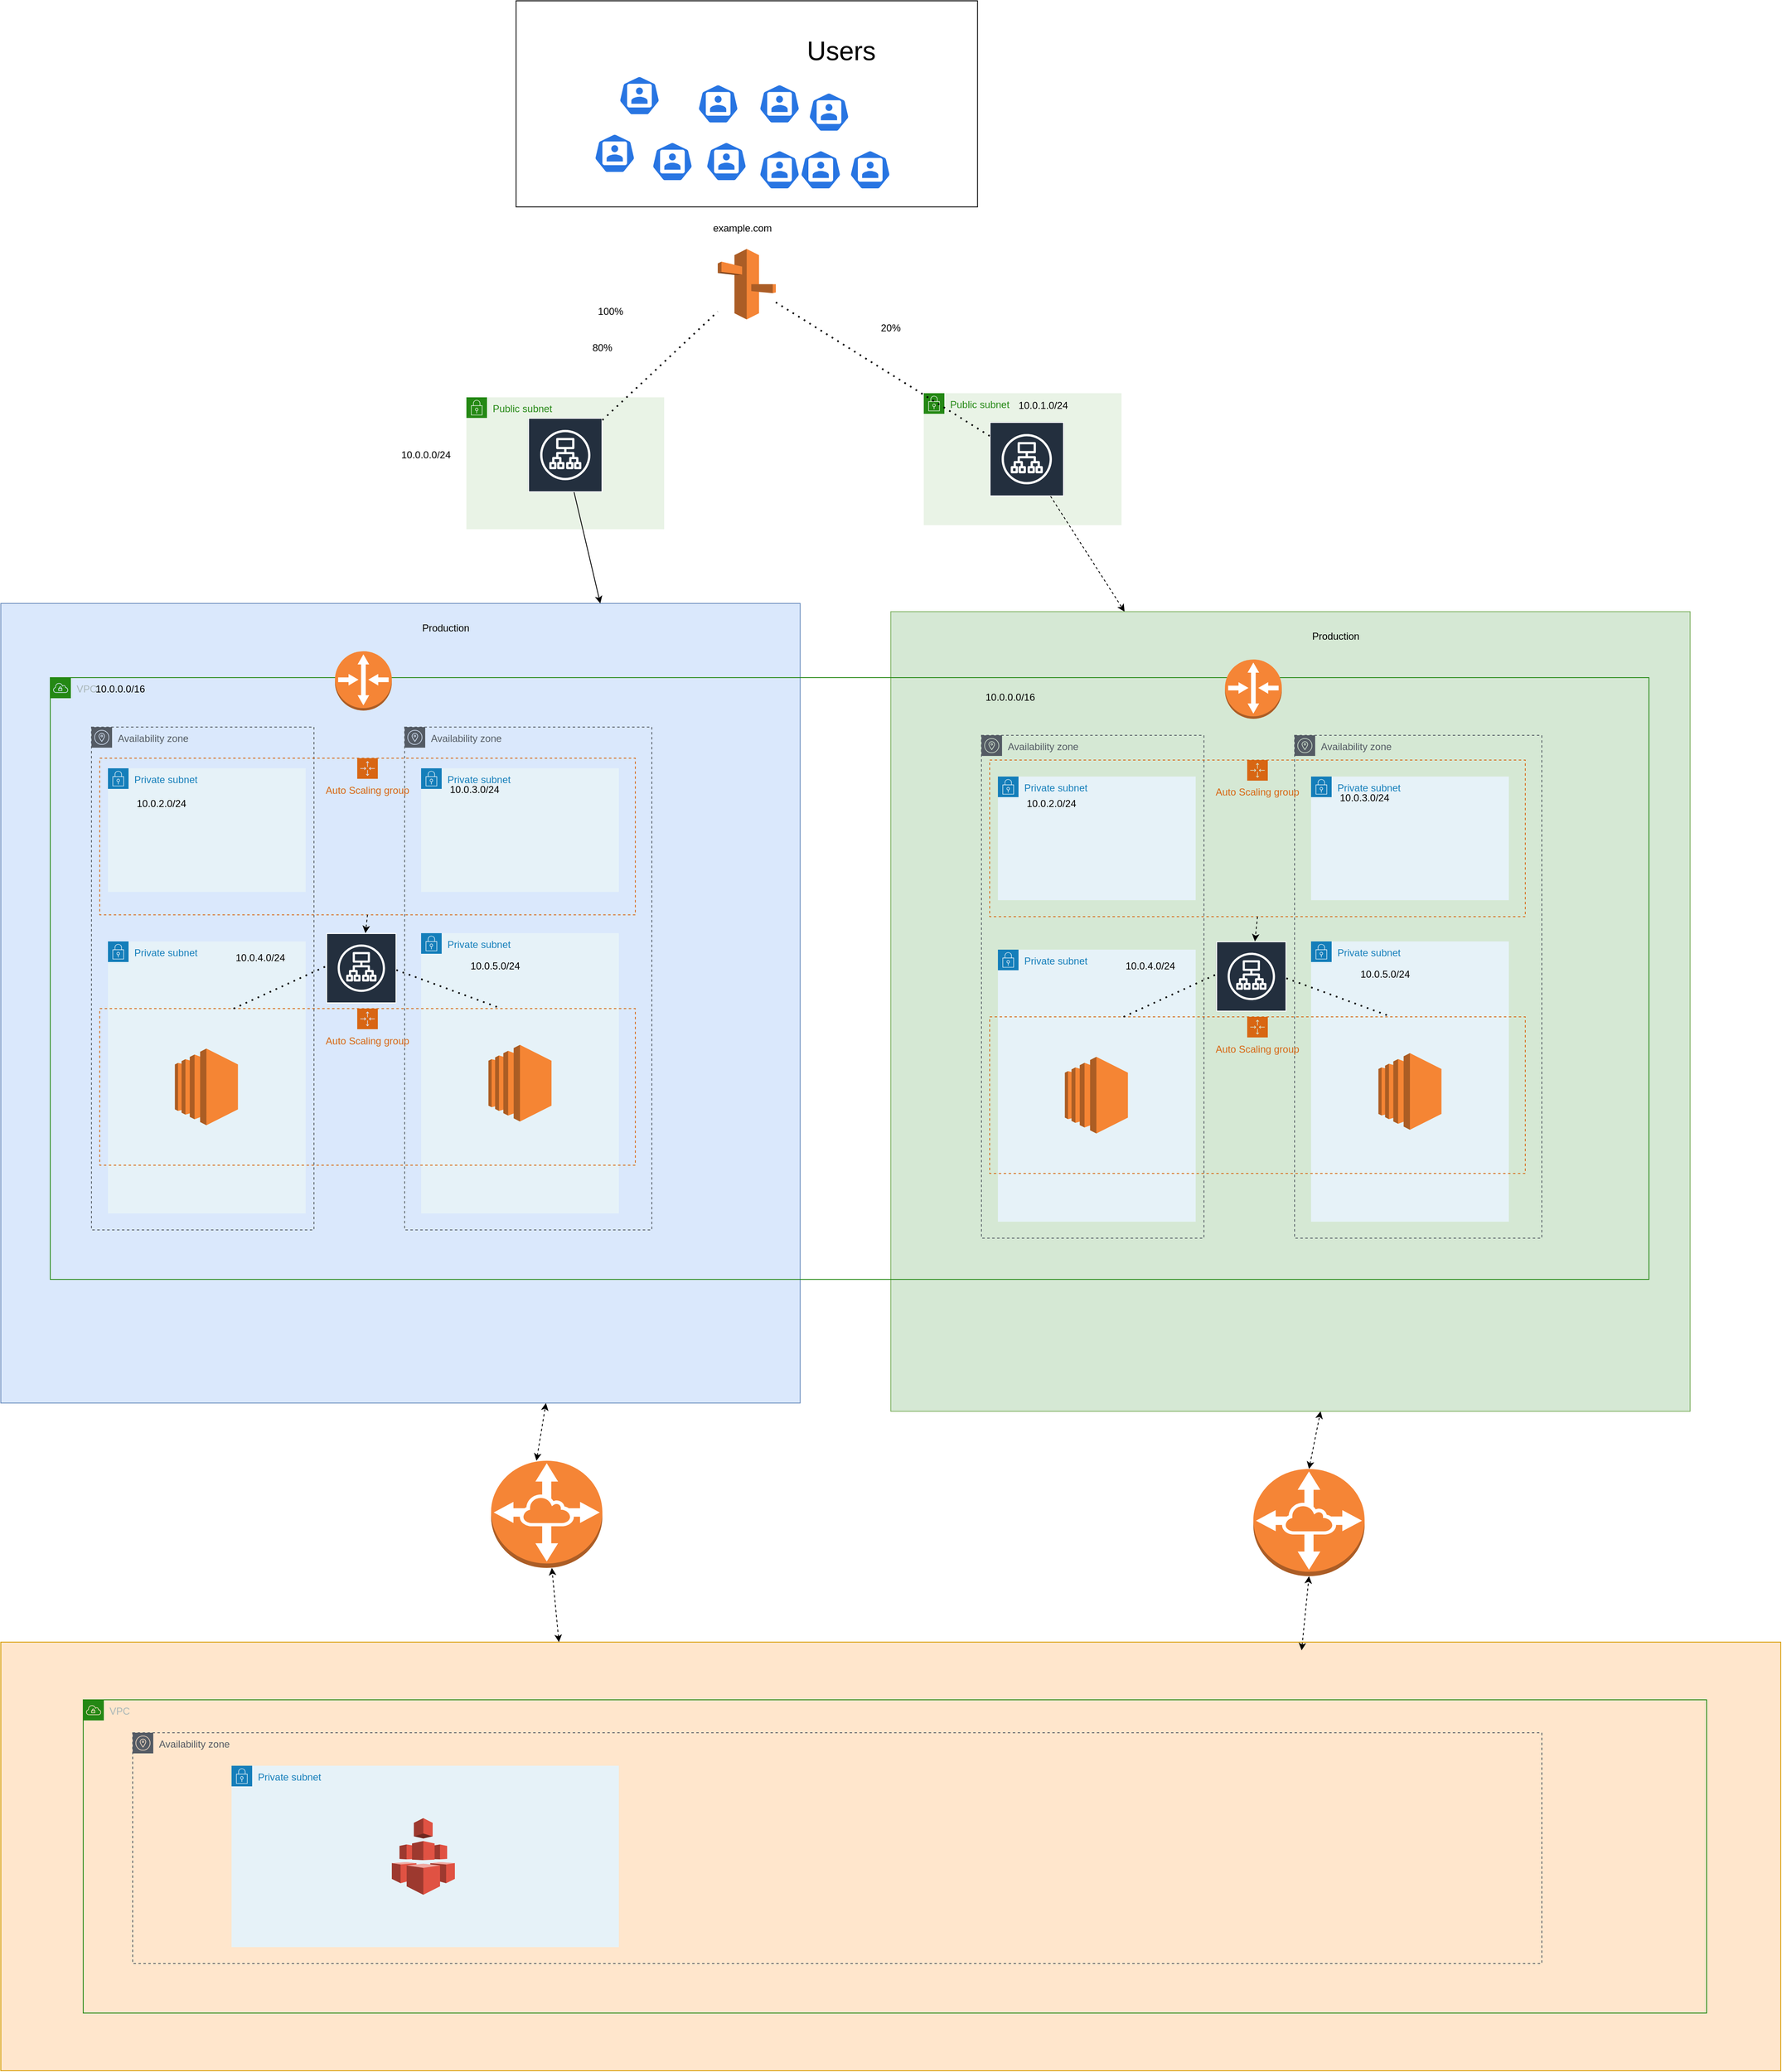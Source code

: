 <mxfile version="14.4.3" type="device"><diagram id="Z8SCexbksAZuABoJxdtG" name="Page-1"><mxGraphModel dx="1240" dy="1843" grid="1" gridSize="10" guides="1" tooltips="1" connect="1" arrows="1" fold="1" page="1" pageScale="1" pageWidth="1920" pageHeight="1200" math="0" shadow="0"><root><mxCell id="0"/><mxCell id="1" parent="0"/><mxCell id="gH6h1dMyY2FRh0_jmEEg-1" value="" style="rounded=0;whiteSpace=wrap;html=1;" vertex="1" parent="1"><mxGeometry x="665.25" y="-261" width="560" height="250" as="geometry"/></mxCell><mxCell id="deZFgcy77zPgQyefmTQP-52" value="Public subnet" style="points=[[0,0],[0.25,0],[0.5,0],[0.75,0],[1,0],[1,0.25],[1,0.5],[1,0.75],[1,1],[0.75,1],[0.5,1],[0.25,1],[0,1],[0,0.75],[0,0.5],[0,0.25]];outlineConnect=0;gradientColor=none;html=1;whiteSpace=wrap;fontSize=12;fontStyle=0;shape=mxgraph.aws4.group;grIcon=mxgraph.aws4.group_security_group;grStroke=0;strokeColor=#248814;fillColor=#E9F3E6;verticalAlign=top;align=left;spacingLeft=30;fontColor=#248814;dashed=0;" parent="1" vertex="1"><mxGeometry x="1160" y="215" width="240" height="160" as="geometry"/></mxCell><mxCell id="deZFgcy77zPgQyefmTQP-51" value="Public subnet" style="points=[[0,0],[0.25,0],[0.5,0],[0.75,0],[1,0],[1,0.25],[1,0.5],[1,0.75],[1,1],[0.75,1],[0.5,1],[0.25,1],[0,1],[0,0.75],[0,0.5],[0,0.25]];outlineConnect=0;gradientColor=none;html=1;whiteSpace=wrap;fontSize=12;fontStyle=0;shape=mxgraph.aws4.group;grIcon=mxgraph.aws4.group_security_group;grStroke=0;strokeColor=#248814;fillColor=#E9F3E6;verticalAlign=top;align=left;spacingLeft=30;fontColor=#248814;dashed=0;" parent="1" vertex="1"><mxGeometry x="605" y="220" width="240" height="160" as="geometry"/></mxCell><mxCell id="deZFgcy77zPgQyefmTQP-1" value="" style="whiteSpace=wrap;html=1;aspect=fixed;fillColor=#dae8fc;strokeColor=#6c8ebf;" parent="1" vertex="1"><mxGeometry x="40" y="470" width="970" height="970" as="geometry"/></mxCell><mxCell id="deZFgcy77zPgQyefmTQP-3" value="Production" style="text;html=1;strokeColor=none;fillColor=none;align=center;verticalAlign=middle;whiteSpace=wrap;rounded=0;" parent="1" vertex="1"><mxGeometry x="540" y="490" width="80" height="20" as="geometry"/></mxCell><mxCell id="deZFgcy77zPgQyefmTQP-5" value="" style="outlineConnect=0;fontColor=#232F3E;gradientColor=none;strokeColor=#ffffff;fillColor=#232F3E;dashed=0;verticalLabelPosition=middle;verticalAlign=bottom;align=center;html=1;whiteSpace=wrap;fontSize=10;fontStyle=1;spacing=3;shape=mxgraph.aws4.productIcon;prIcon=mxgraph.aws4.application_load_balancer;" parent="1" vertex="1"><mxGeometry x="680" y="245" width="90" height="90" as="geometry"/></mxCell><mxCell id="deZFgcy77zPgQyefmTQP-6" value="" style="endArrow=classic;html=1;entryX=0.75;entryY=0;entryDx=0;entryDy=0;" parent="1" source="deZFgcy77zPgQyefmTQP-5" target="deZFgcy77zPgQyefmTQP-1" edge="1"><mxGeometry width="50" height="50" relative="1" as="geometry"><mxPoint x="840" y="470" as="sourcePoint"/><mxPoint x="890" y="420" as="targetPoint"/></mxGeometry></mxCell><mxCell id="deZFgcy77zPgQyefmTQP-26" value="" style="outlineConnect=0;fontColor=#232F3E;gradientColor=none;strokeColor=#ffffff;fillColor=#232F3E;dashed=0;verticalLabelPosition=middle;verticalAlign=bottom;align=center;html=1;whiteSpace=wrap;fontSize=10;fontStyle=1;spacing=3;shape=mxgraph.aws4.productIcon;prIcon=mxgraph.aws4.application_load_balancer;" parent="1" vertex="1"><mxGeometry x="1240" y="250" width="90" height="90" as="geometry"/></mxCell><mxCell id="deZFgcy77zPgQyefmTQP-28" value="" style="endArrow=classic;html=1;dashed=1;" parent="1" source="deZFgcy77zPgQyefmTQP-26" edge="1"><mxGeometry width="50" height="50" relative="1" as="geometry"><mxPoint x="1205" y="380" as="sourcePoint"/><mxPoint x="1403.731" y="480" as="targetPoint"/></mxGeometry></mxCell><mxCell id="deZFgcy77zPgQyefmTQP-30" value="" style="outlineConnect=0;dashed=0;verticalLabelPosition=bottom;verticalAlign=top;align=center;html=1;shape=mxgraph.aws3.route_53;fillColor=#F58536;gradientColor=none;" parent="1" vertex="1"><mxGeometry x="910" y="40" width="70.5" height="85.5" as="geometry"/></mxCell><mxCell id="deZFgcy77zPgQyefmTQP-31" value="" style="endArrow=none;dashed=1;html=1;dashPattern=1 3;strokeWidth=2;" parent="1" source="deZFgcy77zPgQyefmTQP-5" target="deZFgcy77zPgQyefmTQP-30" edge="1"><mxGeometry width="50" height="50" relative="1" as="geometry"><mxPoint x="710" y="260" as="sourcePoint"/><mxPoint x="760" y="210" as="targetPoint"/></mxGeometry></mxCell><mxCell id="deZFgcy77zPgQyefmTQP-32" value="" style="endArrow=none;dashed=1;html=1;dashPattern=1 3;strokeWidth=2;" parent="1" source="deZFgcy77zPgQyefmTQP-26" target="deZFgcy77zPgQyefmTQP-30" edge="1"><mxGeometry width="50" height="50" relative="1" as="geometry"><mxPoint x="980" y="240" as="sourcePoint"/><mxPoint x="1030" y="190" as="targetPoint"/></mxGeometry></mxCell><mxCell id="deZFgcy77zPgQyefmTQP-33" value="" style="html=1;dashed=0;whitespace=wrap;fillColor=#2875E2;strokeColor=#ffffff;points=[[0.005,0.63,0],[0.1,0.2,0],[0.9,0.2,0],[0.5,0,0],[0.995,0.63,0],[0.72,0.99,0],[0.5,1,0],[0.28,0.99,0]];shape=mxgraph.kubernetes.icon;prIcon=user" parent="1" vertex="1"><mxGeometry x="760" y="-100" width="50" height="48" as="geometry"/></mxCell><mxCell id="deZFgcy77zPgQyefmTQP-34" value="" style="html=1;dashed=0;whitespace=wrap;fillColor=#2875E2;strokeColor=#ffffff;points=[[0.005,0.63,0],[0.1,0.2,0],[0.9,0.2,0],[0.5,0,0],[0.995,0.63,0],[0.72,0.99,0],[0.5,1,0],[0.28,0.99,0]];shape=mxgraph.kubernetes.icon;prIcon=user" parent="1" vertex="1"><mxGeometry x="830" y="-90" width="50" height="48" as="geometry"/></mxCell><mxCell id="deZFgcy77zPgQyefmTQP-35" value="" style="html=1;dashed=0;whitespace=wrap;fillColor=#2875E2;strokeColor=#ffffff;points=[[0.005,0.63,0],[0.1,0.2,0],[0.9,0.2,0],[0.5,0,0],[0.995,0.63,0],[0.72,0.99,0],[0.5,1,0],[0.28,0.99,0]];shape=mxgraph.kubernetes.icon;prIcon=user" parent="1" vertex="1"><mxGeometry x="960" y="-80" width="50" height="48" as="geometry"/></mxCell><mxCell id="deZFgcy77zPgQyefmTQP-36" value="" style="html=1;dashed=0;whitespace=wrap;fillColor=#2875E2;strokeColor=#ffffff;points=[[0.005,0.63,0],[0.1,0.2,0],[0.9,0.2,0],[0.5,0,0],[0.995,0.63,0],[0.72,0.99,0],[0.5,1,0],[0.28,0.99,0]];shape=mxgraph.kubernetes.icon;prIcon=user" parent="1" vertex="1"><mxGeometry x="1070" y="-80" width="50" height="48" as="geometry"/></mxCell><mxCell id="deZFgcy77zPgQyefmTQP-37" value="" style="html=1;dashed=0;whitespace=wrap;fillColor=#2875E2;strokeColor=#ffffff;points=[[0.005,0.63,0],[0.1,0.2,0],[0.9,0.2,0],[0.5,0,0],[0.995,0.63,0],[0.72,0.99,0],[0.5,1,0],[0.28,0.99,0]];shape=mxgraph.kubernetes.icon;prIcon=user" parent="1" vertex="1"><mxGeometry x="790" y="-170" width="50" height="48" as="geometry"/></mxCell><mxCell id="deZFgcy77zPgQyefmTQP-38" value="" style="html=1;dashed=0;whitespace=wrap;fillColor=#2875E2;strokeColor=#ffffff;points=[[0.005,0.63,0],[0.1,0.2,0],[0.9,0.2,0],[0.5,0,0],[0.995,0.63,0],[0.72,0.99,0],[0.5,1,0],[0.28,0.99,0]];shape=mxgraph.kubernetes.icon;prIcon=user" parent="1" vertex="1"><mxGeometry x="895.5" y="-90" width="50" height="48" as="geometry"/></mxCell><mxCell id="deZFgcy77zPgQyefmTQP-39" value="" style="html=1;dashed=0;whitespace=wrap;fillColor=#2875E2;strokeColor=#ffffff;points=[[0.005,0.63,0],[0.1,0.2,0],[0.9,0.2,0],[0.5,0,0],[0.995,0.63,0],[0.72,0.99,0],[0.5,1,0],[0.28,0.99,0]];shape=mxgraph.kubernetes.icon;prIcon=user" parent="1" vertex="1"><mxGeometry x="885.5" y="-160" width="50" height="48" as="geometry"/></mxCell><mxCell id="deZFgcy77zPgQyefmTQP-40" value="" style="html=1;dashed=0;whitespace=wrap;fillColor=#2875E2;strokeColor=#ffffff;points=[[0.005,0.63,0],[0.1,0.2,0],[0.9,0.2,0],[0.5,0,0],[0.995,0.63,0],[0.72,0.99,0],[0.5,1,0],[0.28,0.99,0]];shape=mxgraph.kubernetes.icon;prIcon=user" parent="1" vertex="1"><mxGeometry x="960" y="-160" width="50" height="48" as="geometry"/></mxCell><mxCell id="deZFgcy77zPgQyefmTQP-41" value="" style="html=1;dashed=0;whitespace=wrap;fillColor=#2875E2;strokeColor=#ffffff;points=[[0.005,0.63,0],[0.1,0.2,0],[0.9,0.2,0],[0.5,0,0],[0.995,0.63,0],[0.72,0.99,0],[0.5,1,0],[0.28,0.99,0]];shape=mxgraph.kubernetes.icon;prIcon=user" parent="1" vertex="1"><mxGeometry x="1020" y="-150" width="50" height="48" as="geometry"/></mxCell><mxCell id="deZFgcy77zPgQyefmTQP-42" value="" style="html=1;dashed=0;whitespace=wrap;fillColor=#2875E2;strokeColor=#ffffff;points=[[0.005,0.63,0],[0.1,0.2,0],[0.9,0.2,0],[0.5,0,0],[0.995,0.63,0],[0.72,0.99,0],[0.5,1,0],[0.28,0.99,0]];shape=mxgraph.kubernetes.icon;prIcon=user" parent="1" vertex="1"><mxGeometry x="1010" y="-80" width="50" height="48" as="geometry"/></mxCell><mxCell id="deZFgcy77zPgQyefmTQP-43" value="example.com" style="text;html=1;strokeColor=none;fillColor=none;align=center;verticalAlign=middle;whiteSpace=wrap;rounded=0;" parent="1" vertex="1"><mxGeometry x="860" width="160" height="30" as="geometry"/></mxCell><mxCell id="deZFgcy77zPgQyefmTQP-44" value="100%" style="text;html=1;strokeColor=none;fillColor=none;align=center;verticalAlign=middle;whiteSpace=wrap;rounded=0;" parent="1" vertex="1"><mxGeometry x="760" y="105.5" width="40" height="20" as="geometry"/></mxCell><mxCell id="deZFgcy77zPgQyefmTQP-45" value="80%" style="text;html=1;strokeColor=none;fillColor=none;align=center;verticalAlign=middle;whiteSpace=wrap;rounded=0;" parent="1" vertex="1"><mxGeometry x="750" y="150" width="40" height="20" as="geometry"/></mxCell><mxCell id="deZFgcy77zPgQyefmTQP-46" value="20%" style="text;html=1;strokeColor=none;fillColor=none;align=center;verticalAlign=middle;whiteSpace=wrap;rounded=0;" parent="1" vertex="1"><mxGeometry x="1100" y="125.5" width="40" height="20" as="geometry"/></mxCell><mxCell id="deZFgcy77zPgQyefmTQP-48" value="Availability zone" style="outlineConnect=0;gradientColor=none;html=1;whiteSpace=wrap;fontSize=12;fontStyle=0;shape=mxgraph.aws4.group;grIcon=mxgraph.aws4.group_availability_zone;strokeColor=#545B64;fillColor=none;verticalAlign=top;align=left;spacingLeft=30;fontColor=#545B64;dashed=1;" parent="1" vertex="1"><mxGeometry x="150" y="620" width="270" height="610" as="geometry"/></mxCell><mxCell id="deZFgcy77zPgQyefmTQP-49" value="Availability zone" style="outlineConnect=0;gradientColor=none;html=1;whiteSpace=wrap;fontSize=12;fontStyle=0;shape=mxgraph.aws4.group;grIcon=mxgraph.aws4.group_availability_zone;strokeColor=#545B64;fillColor=none;verticalAlign=top;align=left;spacingLeft=30;fontColor=#545B64;dashed=1;" parent="1" vertex="1"><mxGeometry x="530" y="620" width="300" height="610" as="geometry"/></mxCell><mxCell id="deZFgcy77zPgQyefmTQP-53" value="Private subnet" style="points=[[0,0],[0.25,0],[0.5,0],[0.75,0],[1,0],[1,0.25],[1,0.5],[1,0.75],[1,1],[0.75,1],[0.5,1],[0.25,1],[0,1],[0,0.75],[0,0.5],[0,0.25]];outlineConnect=0;gradientColor=none;html=1;whiteSpace=wrap;fontSize=12;fontStyle=0;shape=mxgraph.aws4.group;grIcon=mxgraph.aws4.group_security_group;grStroke=0;strokeColor=#147EBA;fillColor=#E6F2F8;verticalAlign=top;align=left;spacingLeft=30;fontColor=#147EBA;dashed=0;" parent="1" vertex="1"><mxGeometry x="170" y="670" width="240" height="150" as="geometry"/></mxCell><mxCell id="deZFgcy77zPgQyefmTQP-55" value="Private subnet" style="points=[[0,0],[0.25,0],[0.5,0],[0.75,0],[1,0],[1,0.25],[1,0.5],[1,0.75],[1,1],[0.75,1],[0.5,1],[0.25,1],[0,1],[0,0.75],[0,0.5],[0,0.25]];outlineConnect=0;gradientColor=none;html=1;whiteSpace=wrap;fontSize=12;fontStyle=0;shape=mxgraph.aws4.group;grIcon=mxgraph.aws4.group_security_group;grStroke=0;strokeColor=#147EBA;fillColor=#E6F2F8;verticalAlign=top;align=left;spacingLeft=30;fontColor=#147EBA;dashed=0;" parent="1" vertex="1"><mxGeometry x="170" y="880" width="240" height="330" as="geometry"/></mxCell><mxCell id="deZFgcy77zPgQyefmTQP-56" value="Private subnet" style="points=[[0,0],[0.25,0],[0.5,0],[0.75,0],[1,0],[1,0.25],[1,0.5],[1,0.75],[1,1],[0.75,1],[0.5,1],[0.25,1],[0,1],[0,0.75],[0,0.5],[0,0.25]];outlineConnect=0;gradientColor=none;html=1;whiteSpace=wrap;fontSize=12;fontStyle=0;shape=mxgraph.aws4.group;grIcon=mxgraph.aws4.group_security_group;grStroke=0;strokeColor=#147EBA;fillColor=#E6F2F8;verticalAlign=top;align=left;spacingLeft=30;fontColor=#147EBA;dashed=0;" parent="1" vertex="1"><mxGeometry x="550" y="670" width="240" height="150" as="geometry"/></mxCell><mxCell id="deZFgcy77zPgQyefmTQP-58" value="Private subnet" style="points=[[0,0],[0.25,0],[0.5,0],[0.75,0],[1,0],[1,0.25],[1,0.5],[1,0.75],[1,1],[0.75,1],[0.5,1],[0.25,1],[0,1],[0,0.75],[0,0.5],[0,0.25]];outlineConnect=0;gradientColor=none;html=1;whiteSpace=wrap;fontSize=12;fontStyle=0;shape=mxgraph.aws4.group;grIcon=mxgraph.aws4.group_security_group;grStroke=0;strokeColor=#147EBA;fillColor=#E6F2F8;verticalAlign=top;align=left;spacingLeft=30;fontColor=#147EBA;dashed=0;" parent="1" vertex="1"><mxGeometry x="550" y="870" width="240" height="340" as="geometry"/></mxCell><mxCell id="deZFgcy77zPgQyefmTQP-62" value="" style="shape=image;html=1;verticalAlign=top;verticalLabelPosition=bottom;labelBackgroundColor=#ffffff;imageAspect=0;aspect=fixed;image=https://cdn4.iconfinder.com/data/icons/logos-brands-5/24/nginx-128.png" parent="1" vertex="1"><mxGeometry x="240" y="703.25" width="99" height="99" as="geometry"/></mxCell><mxCell id="deZFgcy77zPgQyefmTQP-63" value="" style="shape=image;html=1;verticalAlign=top;verticalLabelPosition=bottom;labelBackgroundColor=#ffffff;imageAspect=0;aspect=fixed;image=https://cdn4.iconfinder.com/data/icons/logos-brands-5/24/nginx-128.png" parent="1" vertex="1"><mxGeometry x="622.75" y="705.5" width="94.5" height="94.5" as="geometry"/></mxCell><mxCell id="deZFgcy77zPgQyefmTQP-64" value="" style="outlineConnect=0;dashed=0;verticalLabelPosition=bottom;verticalAlign=top;align=center;html=1;shape=mxgraph.aws3.ec2;fillColor=#F58534;gradientColor=none;" parent="1" vertex="1"><mxGeometry x="251.25" y="1010" width="76.5" height="93" as="geometry"/></mxCell><mxCell id="deZFgcy77zPgQyefmTQP-65" value="" style="outlineConnect=0;dashed=0;verticalLabelPosition=bottom;verticalAlign=top;align=center;html=1;shape=mxgraph.aws3.ec2;fillColor=#F58534;gradientColor=none;" parent="1" vertex="1"><mxGeometry x="631.75" y="1005.5" width="76.5" height="93" as="geometry"/></mxCell><mxCell id="deZFgcy77zPgQyefmTQP-67" value="Auto Scaling group" style="points=[[0,0],[0.25,0],[0.5,0],[0.75,0],[1,0],[1,0.25],[1,0.5],[1,0.75],[1,1],[0.75,1],[0.5,1],[0.25,1],[0,1],[0,0.75],[0,0.5],[0,0.25]];outlineConnect=0;gradientColor=none;html=1;whiteSpace=wrap;fontSize=12;fontStyle=0;shape=mxgraph.aws4.groupCenter;grIcon=mxgraph.aws4.group_auto_scaling_group;grStroke=1;strokeColor=#D86613;fillColor=none;verticalAlign=top;align=center;fontColor=#D86613;dashed=1;spacingTop=25;" parent="1" vertex="1"><mxGeometry x="160" y="657.75" width="650" height="190" as="geometry"/></mxCell><mxCell id="deZFgcy77zPgQyefmTQP-70" value="Auto Scaling group" style="points=[[0,0],[0.25,0],[0.5,0],[0.75,0],[1,0],[1,0.25],[1,0.5],[1,0.75],[1,1],[0.75,1],[0.5,1],[0.25,1],[0,1],[0,0.75],[0,0.5],[0,0.25]];outlineConnect=0;gradientColor=none;html=1;whiteSpace=wrap;fontSize=12;fontStyle=0;shape=mxgraph.aws4.groupCenter;grIcon=mxgraph.aws4.group_auto_scaling_group;grStroke=1;strokeColor=#D86613;fillColor=none;verticalAlign=top;align=center;fontColor=#D86613;dashed=1;spacingTop=25;" parent="1" vertex="1"><mxGeometry x="160" y="961.5" width="650" height="190" as="geometry"/></mxCell><mxCell id="deZFgcy77zPgQyefmTQP-73" value="" style="outlineConnect=0;fontColor=#232F3E;gradientColor=none;strokeColor=#ffffff;fillColor=#232F3E;dashed=0;verticalLabelPosition=middle;verticalAlign=bottom;align=center;html=1;whiteSpace=wrap;fontSize=10;fontStyle=1;spacing=3;shape=mxgraph.aws4.productIcon;prIcon=mxgraph.aws4.application_load_balancer;" parent="1" vertex="1"><mxGeometry x="435" y="870" width="85" height="85" as="geometry"/></mxCell><mxCell id="deZFgcy77zPgQyefmTQP-74" value="" style="endArrow=none;dashed=1;html=1;dashPattern=1 3;strokeWidth=2;exitX=0.25;exitY=0;exitDx=0;exitDy=0;" parent="1" source="deZFgcy77zPgQyefmTQP-70" edge="1"><mxGeometry width="50" height="50" relative="1" as="geometry"><mxPoint x="409.5" y="914.381" as="sourcePoint"/><mxPoint x="435" y="910" as="targetPoint"/></mxGeometry></mxCell><mxCell id="deZFgcy77zPgQyefmTQP-75" value="" style="endArrow=none;dashed=1;html=1;dashPattern=1 3;strokeWidth=2;entryX=0.75;entryY=0;entryDx=0;entryDy=0;" parent="1" target="deZFgcy77zPgQyefmTQP-70" edge="1"><mxGeometry width="50" height="50" relative="1" as="geometry"><mxPoint x="520" y="914.691" as="sourcePoint"/><mxPoint x="550" y="918.753" as="targetPoint"/></mxGeometry></mxCell><mxCell id="deZFgcy77zPgQyefmTQP-76" value="" style="rounded=0;whiteSpace=wrap;html=1;fillColor=#ffe6cc;strokeColor=#d79b00;" parent="1" vertex="1"><mxGeometry x="40" y="1730" width="2160" height="520" as="geometry"/></mxCell><mxCell id="deZFgcy77zPgQyefmTQP-77" value="VPC" style="points=[[0,0],[0.25,0],[0.5,0],[0.75,0],[1,0],[1,0.25],[1,0.5],[1,0.75],[1,1],[0.75,1],[0.5,1],[0.25,1],[0,1],[0,0.75],[0,0.5],[0,0.25]];outlineConnect=0;gradientColor=none;html=1;whiteSpace=wrap;fontSize=12;fontStyle=0;shape=mxgraph.aws4.group;grIcon=mxgraph.aws4.group_vpc;strokeColor=#248814;fillColor=none;verticalAlign=top;align=left;spacingLeft=30;fontColor=#AAB7B8;dashed=0;" parent="1" vertex="1"><mxGeometry x="140" y="1800" width="1970" height="380" as="geometry"/></mxCell><mxCell id="deZFgcy77zPgQyefmTQP-78" value="" style="outlineConnect=0;dashed=0;verticalLabelPosition=bottom;verticalAlign=top;align=center;html=1;shape=mxgraph.aws3.vpc_peering;fillColor=#F58536;gradientColor=none;" parent="1" vertex="1"><mxGeometry x="635" y="1510" width="135" height="130" as="geometry"/></mxCell><mxCell id="deZFgcy77zPgQyefmTQP-79" value="" style="endArrow=classic;startArrow=classic;html=1;dashed=1;entryX=0.682;entryY=1;entryDx=0;entryDy=0;entryPerimeter=0;" parent="1" target="deZFgcy77zPgQyefmTQP-1" edge="1"><mxGeometry width="50" height="50" relative="1" as="geometry"><mxPoint x="690" y="1510" as="sourcePoint"/><mxPoint x="740" y="1460" as="targetPoint"/></mxGeometry></mxCell><mxCell id="deZFgcy77zPgQyefmTQP-80" value="" style="endArrow=classic;startArrow=classic;html=1;dashed=1;" parent="1" target="deZFgcy77zPgQyefmTQP-78" edge="1"><mxGeometry width="50" height="50" relative="1" as="geometry"><mxPoint x="717.25" y="1730" as="sourcePoint"/><mxPoint x="728.79" y="1660" as="targetPoint"/></mxGeometry></mxCell><mxCell id="deZFgcy77zPgQyefmTQP-82" value="Private subnet" style="points=[[0,0],[0.25,0],[0.5,0],[0.75,0],[1,0],[1,0.25],[1,0.5],[1,0.75],[1,1],[0.75,1],[0.5,1],[0.25,1],[0,1],[0,0.75],[0,0.5],[0,0.25]];outlineConnect=0;gradientColor=none;html=1;whiteSpace=wrap;fontSize=12;fontStyle=0;shape=mxgraph.aws4.group;grIcon=mxgraph.aws4.group_security_group;grStroke=0;strokeColor=#147EBA;fillColor=#E6F2F8;verticalAlign=top;align=left;spacingLeft=30;fontColor=#147EBA;dashed=0;" parent="1" vertex="1"><mxGeometry x="320" y="1880" width="470" height="220" as="geometry"/></mxCell><mxCell id="deZFgcy77zPgQyefmTQP-83" value="Availability zone" style="outlineConnect=0;gradientColor=none;html=1;whiteSpace=wrap;fontSize=12;fontStyle=0;shape=mxgraph.aws4.group;grIcon=mxgraph.aws4.group_availability_zone;strokeColor=#545B64;fillColor=none;verticalAlign=top;align=left;spacingLeft=30;fontColor=#545B64;dashed=1;" parent="1" vertex="1"><mxGeometry x="200" y="1840" width="1710" height="280" as="geometry"/></mxCell><mxCell id="deZFgcy77zPgQyefmTQP-81" value="" style="outlineConnect=0;dashed=0;verticalLabelPosition=bottom;verticalAlign=top;align=center;html=1;shape=mxgraph.aws3.efs;fillColor=#E05243;gradientColor=none;" parent="1" vertex="1"><mxGeometry x="514.5" y="1943.5" width="76.5" height="93" as="geometry"/></mxCell><mxCell id="deZFgcy77zPgQyefmTQP-85" value="" style="outlineConnect=0;dashed=0;verticalLabelPosition=bottom;verticalAlign=top;align=center;html=1;shape=mxgraph.aws3.vpc_peering;fillColor=#F58536;gradientColor=none;" parent="1" vertex="1"><mxGeometry x="1560" y="1520" width="135" height="130" as="geometry"/></mxCell><mxCell id="deZFgcy77zPgQyefmTQP-86" value="" style="endArrow=classic;startArrow=classic;html=1;dashed=1;entryX=0.682;entryY=1;entryDx=0;entryDy=0;entryPerimeter=0;exitX=0.5;exitY=0;exitDx=0;exitDy=0;exitPerimeter=0;" parent="1" source="deZFgcy77zPgQyefmTQP-85" edge="1"><mxGeometry width="50" height="50" relative="1" as="geometry"><mxPoint x="1630" y="1520" as="sourcePoint"/><mxPoint x="1641.54" y="1450" as="targetPoint"/></mxGeometry></mxCell><mxCell id="deZFgcy77zPgQyefmTQP-87" value="" style="endArrow=classic;startArrow=classic;html=1;dashed=1;entryX=0.5;entryY=1;entryDx=0;entryDy=0;entryPerimeter=0;" parent="1" target="deZFgcy77zPgQyefmTQP-85" edge="1"><mxGeometry width="50" height="50" relative="1" as="geometry"><mxPoint x="1618.56" y="1740" as="sourcePoint"/><mxPoint x="1609.995" y="1650" as="targetPoint"/></mxGeometry></mxCell><mxCell id="deZFgcy77zPgQyefmTQP-109" value="" style="endArrow=classic;html=1;dashed=1;exitX=0.5;exitY=1;exitDx=0;exitDy=0;" parent="1" source="deZFgcy77zPgQyefmTQP-67" target="deZFgcy77zPgQyefmTQP-73" edge="1"><mxGeometry width="50" height="50" relative="1" as="geometry"><mxPoint x="650" y="1010" as="sourcePoint"/><mxPoint x="700" y="960" as="targetPoint"/></mxGeometry></mxCell><mxCell id="deZFgcy77zPgQyefmTQP-111" value="10.0.0.0/16" style="text;html=1;strokeColor=none;fillColor=none;align=center;verticalAlign=middle;whiteSpace=wrap;rounded=0;" parent="1" vertex="1"><mxGeometry x="150" y="564" width="70" height="20" as="geometry"/></mxCell><mxCell id="deZFgcy77zPgQyefmTQP-112" value="10.0.2.0/24" style="text;html=1;strokeColor=none;fillColor=none;align=center;verticalAlign=middle;whiteSpace=wrap;rounded=0;" parent="1" vertex="1"><mxGeometry x="200" y="703.25" width="70" height="20" as="geometry"/></mxCell><mxCell id="deZFgcy77zPgQyefmTQP-113" value="10.0.3.0/24" style="text;html=1;strokeColor=none;fillColor=none;align=center;verticalAlign=middle;whiteSpace=wrap;rounded=0;" parent="1" vertex="1"><mxGeometry x="580" y="685.5" width="70" height="20" as="geometry"/></mxCell><mxCell id="deZFgcy77zPgQyefmTQP-114" value="10.0.4.0/24" style="text;html=1;strokeColor=none;fillColor=none;align=center;verticalAlign=middle;whiteSpace=wrap;rounded=0;" parent="1" vertex="1"><mxGeometry x="320" y="890" width="70" height="20" as="geometry"/></mxCell><mxCell id="deZFgcy77zPgQyefmTQP-115" value="10.0.5.0/24" style="text;html=1;strokeColor=none;fillColor=none;align=center;verticalAlign=middle;whiteSpace=wrap;rounded=0;" parent="1" vertex="1"><mxGeometry x="605" y="900" width="70" height="20" as="geometry"/></mxCell><mxCell id="deZFgcy77zPgQyefmTQP-118" value="" style="whiteSpace=wrap;html=1;aspect=fixed;fillColor=#d5e8d4;strokeColor=#82b366;" parent="1" vertex="1"><mxGeometry x="1120" y="480" width="970" height="970" as="geometry"/></mxCell><mxCell id="deZFgcy77zPgQyefmTQP-119" value="Production" style="text;html=1;strokeColor=none;fillColor=none;align=center;verticalAlign=middle;whiteSpace=wrap;rounded=0;" parent="1" vertex="1"><mxGeometry x="1620" y="500" width="80" height="20" as="geometry"/></mxCell><mxCell id="deZFgcy77zPgQyefmTQP-120" value="Availability zone" style="outlineConnect=0;gradientColor=none;html=1;whiteSpace=wrap;fontSize=12;fontStyle=0;shape=mxgraph.aws4.group;grIcon=mxgraph.aws4.group_availability_zone;strokeColor=#545B64;fillColor=none;verticalAlign=top;align=left;spacingLeft=30;fontColor=#545B64;dashed=1;" parent="1" vertex="1"><mxGeometry x="1230" y="630" width="270" height="610" as="geometry"/></mxCell><mxCell id="deZFgcy77zPgQyefmTQP-121" value="Availability zone" style="outlineConnect=0;gradientColor=none;html=1;whiteSpace=wrap;fontSize=12;fontStyle=0;shape=mxgraph.aws4.group;grIcon=mxgraph.aws4.group_availability_zone;strokeColor=#545B64;fillColor=none;verticalAlign=top;align=left;spacingLeft=30;fontColor=#545B64;dashed=1;" parent="1" vertex="1"><mxGeometry x="1610" y="630" width="300" height="610" as="geometry"/></mxCell><mxCell id="deZFgcy77zPgQyefmTQP-122" value="Private subnet" style="points=[[0,0],[0.25,0],[0.5,0],[0.75,0],[1,0],[1,0.25],[1,0.5],[1,0.75],[1,1],[0.75,1],[0.5,1],[0.25,1],[0,1],[0,0.75],[0,0.5],[0,0.25]];outlineConnect=0;gradientColor=none;html=1;whiteSpace=wrap;fontSize=12;fontStyle=0;shape=mxgraph.aws4.group;grIcon=mxgraph.aws4.group_security_group;grStroke=0;strokeColor=#147EBA;fillColor=#E6F2F8;verticalAlign=top;align=left;spacingLeft=30;fontColor=#147EBA;dashed=0;" parent="1" vertex="1"><mxGeometry x="1250" y="680" width="240" height="150" as="geometry"/></mxCell><mxCell id="deZFgcy77zPgQyefmTQP-123" value="Private subnet" style="points=[[0,0],[0.25,0],[0.5,0],[0.75,0],[1,0],[1,0.25],[1,0.5],[1,0.75],[1,1],[0.75,1],[0.5,1],[0.25,1],[0,1],[0,0.75],[0,0.5],[0,0.25]];outlineConnect=0;gradientColor=none;html=1;whiteSpace=wrap;fontSize=12;fontStyle=0;shape=mxgraph.aws4.group;grIcon=mxgraph.aws4.group_security_group;grStroke=0;strokeColor=#147EBA;fillColor=#E6F2F8;verticalAlign=top;align=left;spacingLeft=30;fontColor=#147EBA;dashed=0;" parent="1" vertex="1"><mxGeometry x="1250" y="890" width="240" height="330" as="geometry"/></mxCell><mxCell id="deZFgcy77zPgQyefmTQP-124" value="Private subnet" style="points=[[0,0],[0.25,0],[0.5,0],[0.75,0],[1,0],[1,0.25],[1,0.5],[1,0.75],[1,1],[0.75,1],[0.5,1],[0.25,1],[0,1],[0,0.75],[0,0.5],[0,0.25]];outlineConnect=0;gradientColor=none;html=1;whiteSpace=wrap;fontSize=12;fontStyle=0;shape=mxgraph.aws4.group;grIcon=mxgraph.aws4.group_security_group;grStroke=0;strokeColor=#147EBA;fillColor=#E6F2F8;verticalAlign=top;align=left;spacingLeft=30;fontColor=#147EBA;dashed=0;" parent="1" vertex="1"><mxGeometry x="1630" y="680" width="240" height="150" as="geometry"/></mxCell><mxCell id="deZFgcy77zPgQyefmTQP-125" value="Private subnet" style="points=[[0,0],[0.25,0],[0.5,0],[0.75,0],[1,0],[1,0.25],[1,0.5],[1,0.75],[1,1],[0.75,1],[0.5,1],[0.25,1],[0,1],[0,0.75],[0,0.5],[0,0.25]];outlineConnect=0;gradientColor=none;html=1;whiteSpace=wrap;fontSize=12;fontStyle=0;shape=mxgraph.aws4.group;grIcon=mxgraph.aws4.group_security_group;grStroke=0;strokeColor=#147EBA;fillColor=#E6F2F8;verticalAlign=top;align=left;spacingLeft=30;fontColor=#147EBA;dashed=0;" parent="1" vertex="1"><mxGeometry x="1630" y="880" width="240" height="340" as="geometry"/></mxCell><mxCell id="deZFgcy77zPgQyefmTQP-126" value="" style="shape=image;html=1;verticalAlign=top;verticalLabelPosition=bottom;labelBackgroundColor=#ffffff;imageAspect=0;aspect=fixed;image=https://cdn4.iconfinder.com/data/icons/logos-brands-5/24/nginx-128.png" parent="1" vertex="1"><mxGeometry x="1320" y="713.25" width="99" height="99" as="geometry"/></mxCell><mxCell id="deZFgcy77zPgQyefmTQP-127" value="" style="shape=image;html=1;verticalAlign=top;verticalLabelPosition=bottom;labelBackgroundColor=#ffffff;imageAspect=0;aspect=fixed;image=https://cdn4.iconfinder.com/data/icons/logos-brands-5/24/nginx-128.png" parent="1" vertex="1"><mxGeometry x="1702.75" y="715.5" width="94.5" height="94.5" as="geometry"/></mxCell><mxCell id="deZFgcy77zPgQyefmTQP-128" value="" style="outlineConnect=0;dashed=0;verticalLabelPosition=bottom;verticalAlign=top;align=center;html=1;shape=mxgraph.aws3.ec2;fillColor=#F58534;gradientColor=none;" parent="1" vertex="1"><mxGeometry x="1331.25" y="1020" width="76.5" height="93" as="geometry"/></mxCell><mxCell id="deZFgcy77zPgQyefmTQP-129" value="" style="outlineConnect=0;dashed=0;verticalLabelPosition=bottom;verticalAlign=top;align=center;html=1;shape=mxgraph.aws3.ec2;fillColor=#F58534;gradientColor=none;" parent="1" vertex="1"><mxGeometry x="1711.75" y="1015.5" width="76.5" height="93" as="geometry"/></mxCell><mxCell id="deZFgcy77zPgQyefmTQP-130" value="Auto Scaling group" style="points=[[0,0],[0.25,0],[0.5,0],[0.75,0],[1,0],[1,0.25],[1,0.5],[1,0.75],[1,1],[0.75,1],[0.5,1],[0.25,1],[0,1],[0,0.75],[0,0.5],[0,0.25]];outlineConnect=0;gradientColor=none;html=1;whiteSpace=wrap;fontSize=12;fontStyle=0;shape=mxgraph.aws4.groupCenter;grIcon=mxgraph.aws4.group_auto_scaling_group;grStroke=1;strokeColor=#D86613;fillColor=none;verticalAlign=top;align=center;fontColor=#D86613;dashed=1;spacingTop=25;" parent="1" vertex="1"><mxGeometry x="1240" y="660" width="650" height="190" as="geometry"/></mxCell><mxCell id="deZFgcy77zPgQyefmTQP-131" value="Auto Scaling group" style="points=[[0,0],[0.25,0],[0.5,0],[0.75,0],[1,0],[1,0.25],[1,0.5],[1,0.75],[1,1],[0.75,1],[0.5,1],[0.25,1],[0,1],[0,0.75],[0,0.5],[0,0.25]];outlineConnect=0;gradientColor=none;html=1;whiteSpace=wrap;fontSize=12;fontStyle=0;shape=mxgraph.aws4.groupCenter;grIcon=mxgraph.aws4.group_auto_scaling_group;grStroke=1;strokeColor=#D86613;fillColor=none;verticalAlign=top;align=center;fontColor=#D86613;dashed=1;spacingTop=25;" parent="1" vertex="1"><mxGeometry x="1240" y="971.5" width="650" height="190" as="geometry"/></mxCell><mxCell id="deZFgcy77zPgQyefmTQP-132" value="" style="outlineConnect=0;fontColor=#232F3E;gradientColor=none;strokeColor=#ffffff;fillColor=#232F3E;dashed=0;verticalLabelPosition=middle;verticalAlign=bottom;align=center;html=1;whiteSpace=wrap;fontSize=10;fontStyle=1;spacing=3;shape=mxgraph.aws4.productIcon;prIcon=mxgraph.aws4.application_load_balancer;" parent="1" vertex="1"><mxGeometry x="1515" y="880" width="85" height="85" as="geometry"/></mxCell><mxCell id="deZFgcy77zPgQyefmTQP-133" value="" style="endArrow=none;dashed=1;html=1;dashPattern=1 3;strokeWidth=2;exitX=0.25;exitY=0;exitDx=0;exitDy=0;" parent="1" source="deZFgcy77zPgQyefmTQP-131" edge="1"><mxGeometry width="50" height="50" relative="1" as="geometry"><mxPoint x="1489.5" y="924.381" as="sourcePoint"/><mxPoint x="1515" y="920" as="targetPoint"/></mxGeometry></mxCell><mxCell id="deZFgcy77zPgQyefmTQP-134" value="" style="endArrow=none;dashed=1;html=1;dashPattern=1 3;strokeWidth=2;entryX=0.75;entryY=0;entryDx=0;entryDy=0;" parent="1" target="deZFgcy77zPgQyefmTQP-131" edge="1"><mxGeometry width="50" height="50" relative="1" as="geometry"><mxPoint x="1600" y="924.691" as="sourcePoint"/><mxPoint x="1630" y="928.753" as="targetPoint"/></mxGeometry></mxCell><mxCell id="deZFgcy77zPgQyefmTQP-136" value="" style="endArrow=classic;html=1;dashed=1;exitX=0.5;exitY=1;exitDx=0;exitDy=0;" parent="1" source="deZFgcy77zPgQyefmTQP-130" target="deZFgcy77zPgQyefmTQP-132" edge="1"><mxGeometry width="50" height="50" relative="1" as="geometry"><mxPoint x="1730" y="1020" as="sourcePoint"/><mxPoint x="1780" y="970" as="targetPoint"/></mxGeometry></mxCell><mxCell id="deZFgcy77zPgQyefmTQP-137" value="10.0.0.0/16" style="text;html=1;strokeColor=none;fillColor=none;align=center;verticalAlign=middle;whiteSpace=wrap;rounded=0;" parent="1" vertex="1"><mxGeometry x="1230" y="574" width="70" height="20" as="geometry"/></mxCell><mxCell id="deZFgcy77zPgQyefmTQP-138" value="10.0.2.0/24" style="text;html=1;strokeColor=none;fillColor=none;align=center;verticalAlign=middle;whiteSpace=wrap;rounded=0;" parent="1" vertex="1"><mxGeometry x="1280" y="703.25" width="70" height="20" as="geometry"/></mxCell><mxCell id="deZFgcy77zPgQyefmTQP-139" value="10.0.3.0/24" style="text;html=1;strokeColor=none;fillColor=none;align=center;verticalAlign=middle;whiteSpace=wrap;rounded=0;" parent="1" vertex="1"><mxGeometry x="1660" y="695.5" width="70" height="20" as="geometry"/></mxCell><mxCell id="deZFgcy77zPgQyefmTQP-140" value="10.0.4.0/24" style="text;html=1;strokeColor=none;fillColor=none;align=center;verticalAlign=middle;whiteSpace=wrap;rounded=0;" parent="1" vertex="1"><mxGeometry x="1400" y="900" width="70" height="20" as="geometry"/></mxCell><mxCell id="deZFgcy77zPgQyefmTQP-141" value="10.0.5.0/24" style="text;html=1;strokeColor=none;fillColor=none;align=center;verticalAlign=middle;whiteSpace=wrap;rounded=0;" parent="1" vertex="1"><mxGeometry x="1685" y="910" width="70" height="20" as="geometry"/></mxCell><mxCell id="deZFgcy77zPgQyefmTQP-47" value="VPC" style="points=[[0,0],[0.25,0],[0.5,0],[0.75,0],[1,0],[1,0.25],[1,0.5],[1,0.75],[1,1],[0.75,1],[0.5,1],[0.25,1],[0,1],[0,0.75],[0,0.5],[0,0.25]];outlineConnect=0;gradientColor=none;html=1;whiteSpace=wrap;fontSize=12;fontStyle=0;shape=mxgraph.aws4.group;grIcon=mxgraph.aws4.group_vpc;strokeColor=#248814;fillColor=none;verticalAlign=top;align=left;spacingLeft=30;fontColor=#AAB7B8;dashed=0;" parent="1" vertex="1"><mxGeometry x="100" y="560" width="1940" height="730" as="geometry"/></mxCell><mxCell id="deZFgcy77zPgQyefmTQP-50" value="" style="outlineConnect=0;dashed=0;verticalLabelPosition=bottom;verticalAlign=top;align=center;html=1;shape=mxgraph.aws3.router;fillColor=#F58536;gradientColor=none;" parent="1" vertex="1"><mxGeometry x="445.5" y="528" width="69" height="72" as="geometry"/></mxCell><mxCell id="deZFgcy77zPgQyefmTQP-135" value="" style="outlineConnect=0;dashed=0;verticalLabelPosition=bottom;verticalAlign=top;align=center;html=1;shape=mxgraph.aws3.router;fillColor=#F58536;gradientColor=none;" parent="1" vertex="1"><mxGeometry x="1525.5" y="538" width="69" height="72" as="geometry"/></mxCell><mxCell id="deZFgcy77zPgQyefmTQP-143" value="10.0.0.0/24" style="text;html=1;strokeColor=none;fillColor=none;align=center;verticalAlign=middle;whiteSpace=wrap;rounded=0;" parent="1" vertex="1"><mxGeometry x="521" y="280" width="70" height="20" as="geometry"/></mxCell><mxCell id="deZFgcy77zPgQyefmTQP-144" value="10.0.1.0/24" style="text;html=1;strokeColor=none;fillColor=none;align=center;verticalAlign=middle;whiteSpace=wrap;rounded=0;" parent="1" vertex="1"><mxGeometry x="1270" y="220" width="70" height="20" as="geometry"/></mxCell><mxCell id="gH6h1dMyY2FRh0_jmEEg-2" value="&lt;span style=&quot;font-size: 32px&quot;&gt;Users&lt;/span&gt;" style="text;html=1;strokeColor=none;fillColor=none;align=center;verticalAlign=middle;whiteSpace=wrap;rounded=0;" vertex="1" parent="1"><mxGeometry x="1020" y="-230" width="80" height="60" as="geometry"/></mxCell></root></mxGraphModel></diagram></mxfile>